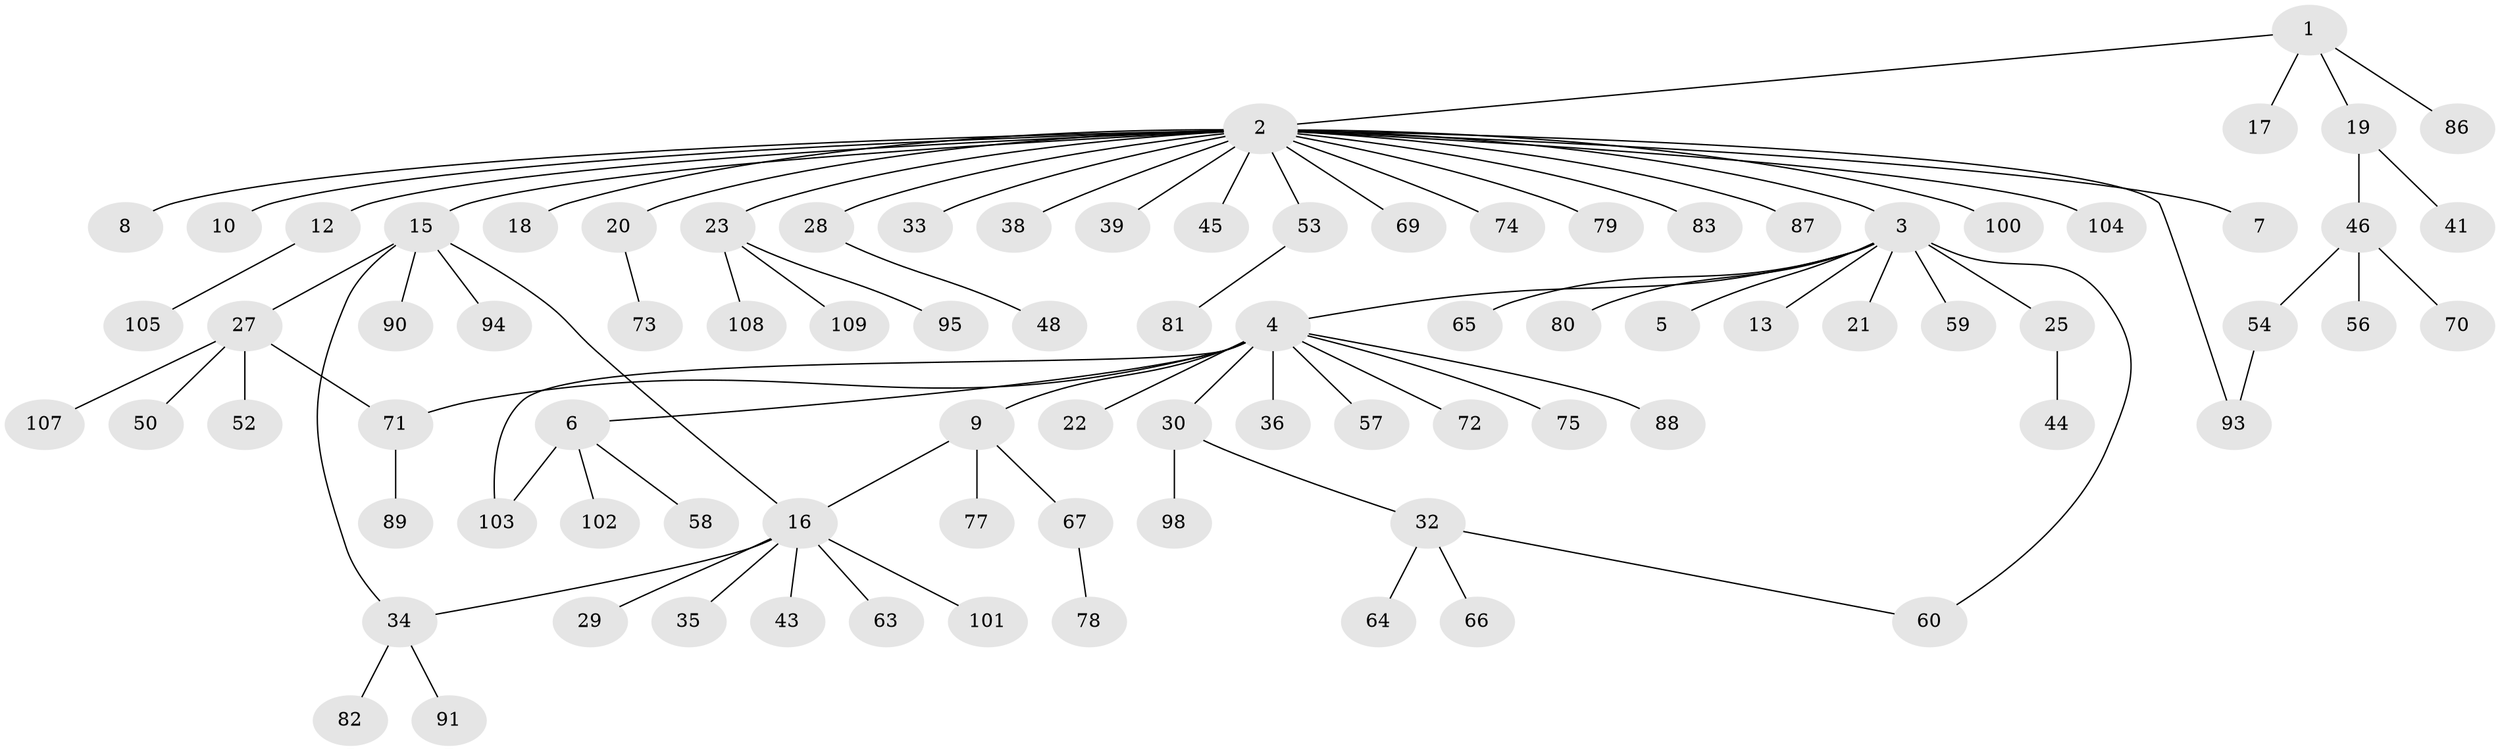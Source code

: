 // original degree distribution, {5: 0.05454545454545454, 24: 0.00909090909090909, 11: 0.00909090909090909, 12: 0.00909090909090909, 1: 0.6272727272727273, 2: 0.20909090909090908, 6: 0.00909090909090909, 8: 0.00909090909090909, 4: 0.02727272727272727, 3: 0.03636363636363636}
// Generated by graph-tools (version 1.1) at 2025/41/03/06/25 10:41:45]
// undirected, 86 vertices, 91 edges
graph export_dot {
graph [start="1"]
  node [color=gray90,style=filled];
  1 [super="+51"];
  2 [super="+47"];
  3 [super="+61"];
  4 [super="+49"];
  5;
  6 [super="+11"];
  7;
  8;
  9 [super="+14"];
  10 [super="+68"];
  12 [super="+40"];
  13;
  15 [super="+26"];
  16 [super="+42"];
  17;
  18;
  19 [super="+85"];
  20 [super="+96"];
  21;
  22;
  23 [super="+24"];
  25 [super="+31"];
  27 [super="+92"];
  28;
  29;
  30 [super="+62"];
  32 [super="+37"];
  33 [super="+106"];
  34 [super="+84"];
  35;
  36;
  38;
  39;
  41;
  43 [super="+97"];
  44;
  45;
  46 [super="+55"];
  48;
  50;
  52;
  53;
  54 [super="+99"];
  56;
  57;
  58;
  59;
  60;
  63;
  64;
  65;
  66 [super="+76"];
  67;
  69;
  70;
  71;
  72;
  73;
  74;
  75;
  77;
  78;
  79;
  80;
  81;
  82;
  83;
  86;
  87;
  88;
  89;
  90;
  91 [super="+110"];
  93;
  94;
  95;
  98;
  100;
  101;
  102;
  103;
  104;
  105;
  107;
  108;
  109;
  1 -- 2;
  1 -- 17;
  1 -- 19;
  1 -- 86;
  2 -- 3;
  2 -- 7;
  2 -- 8;
  2 -- 10;
  2 -- 12;
  2 -- 15;
  2 -- 18;
  2 -- 20;
  2 -- 23;
  2 -- 28;
  2 -- 33;
  2 -- 38;
  2 -- 39;
  2 -- 45;
  2 -- 53;
  2 -- 74;
  2 -- 79;
  2 -- 83;
  2 -- 87;
  2 -- 93;
  2 -- 100;
  2 -- 104;
  2 -- 69;
  3 -- 4;
  3 -- 5;
  3 -- 13;
  3 -- 21;
  3 -- 25;
  3 -- 59;
  3 -- 60;
  3 -- 65;
  3 -- 80;
  4 -- 6;
  4 -- 9;
  4 -- 22;
  4 -- 30;
  4 -- 36;
  4 -- 57;
  4 -- 71;
  4 -- 72;
  4 -- 75;
  4 -- 88;
  4 -- 103;
  6 -- 58;
  6 -- 102;
  6 -- 103;
  9 -- 16;
  9 -- 67;
  9 -- 77;
  12 -- 105;
  15 -- 16;
  15 -- 27;
  15 -- 34;
  15 -- 94;
  15 -- 90;
  16 -- 29;
  16 -- 34;
  16 -- 35;
  16 -- 43;
  16 -- 63;
  16 -- 101;
  19 -- 41;
  19 -- 46;
  20 -- 73;
  23 -- 95;
  23 -- 108;
  23 -- 109;
  25 -- 44;
  27 -- 50;
  27 -- 52;
  27 -- 71;
  27 -- 107;
  28 -- 48;
  30 -- 32;
  30 -- 98;
  32 -- 60;
  32 -- 66;
  32 -- 64;
  34 -- 82;
  34 -- 91;
  46 -- 54;
  46 -- 56;
  46 -- 70;
  53 -- 81;
  54 -- 93;
  67 -- 78;
  71 -- 89;
}
